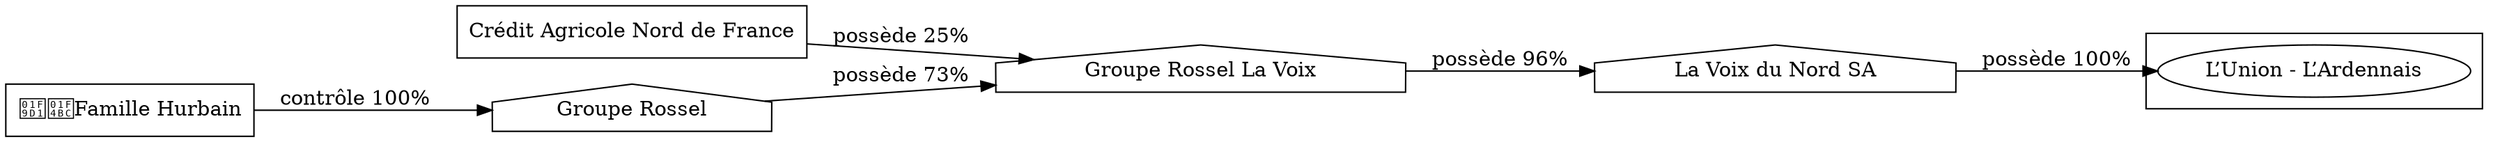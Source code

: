 digraph {
  rankdir=LR;
  subgraph roots {
    
      "credit-agricole-nord-de-france-172"[label="Crédit Agricole Nord de France" shape=box]
    
      "famille-hurbain-171"[label="🧑‍💼Famille Hurbain" shape=box]
    
  }

  
    "la-voix-du-nord-sa-185"[label="La Voix du Nord SA" shape=house]
  
    "groupe-rossel-la-voix-184"[label="Groupe Rossel La Voix" shape=house]
  
    "groupe-rossel-183"[label="Groupe Rossel" shape=house]
  

  subgraph clusterLeaves {
    
      "l-union-l-ardennais-191"[label="L’Union - L’Ardennais"]
    
  }

  
    "la-voix-du-nord-sa-185" -> "l-union-l-ardennais-191" [
      label="possède 100%"
    ]
  
    "groupe-rossel-la-voix-184" -> "la-voix-du-nord-sa-185" [
      label="possède 96%"
    ]
  
    "credit-agricole-nord-de-france-172" -> "groupe-rossel-la-voix-184" [
      label="possède 25%"
    ]
  
    "groupe-rossel-183" -> "groupe-rossel-la-voix-184" [
      label="possède 73%"
    ]
  
    "famille-hurbain-171" -> "groupe-rossel-183" [
      label="contrôle 100%"
    ]
  
}
